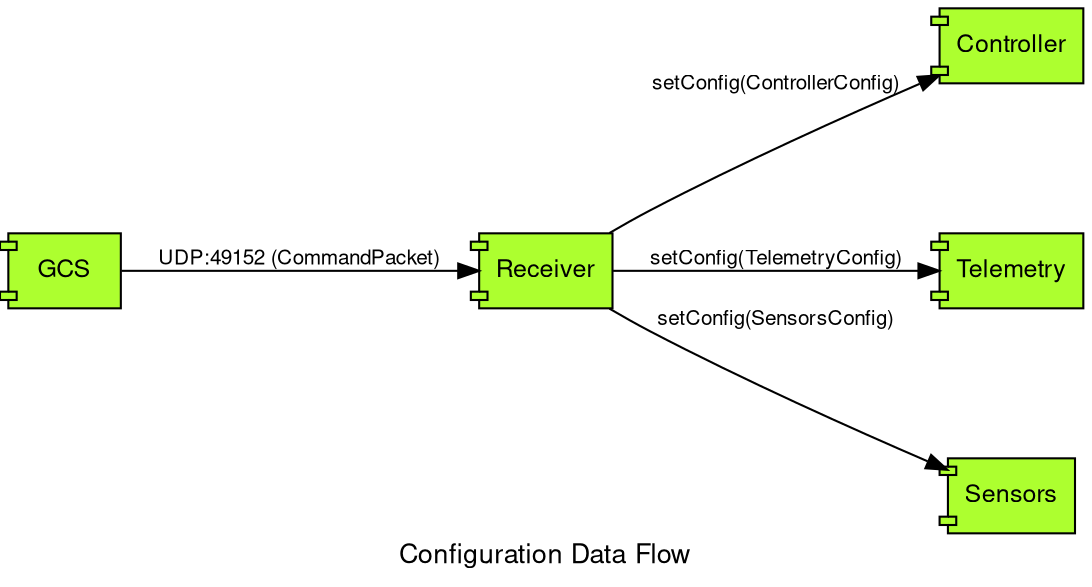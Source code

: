 digraph G {
    // Graph attributes
    rankdir=LR;
    nodesep = 1.0;
    fontname = "Nimbus Sans L";
    fontsize = 13;
    label = "Configuration Data Flow";

    // Node attributes
    node [ shape="component", fontname = "Nimbus Sans L", fontsize=12, style=filled, fillcolor=greenyellow ];

    // Edge attributes
    edge [ fontname = "Nimbus Sans L", fontsize=10 ];

    // Graph definition
    GCS -> Receiver [ label="UDP:49152 (CommandPacket)" ];
    Receiver -> Controller [ label="setConfig(ControllerConfig)" ];
    Receiver -> Telemetry [ label="setConfig(TelemetryConfig)" ];
    Receiver -> Sensors [ label="setConfig(SensorsConfig)" ];
}
